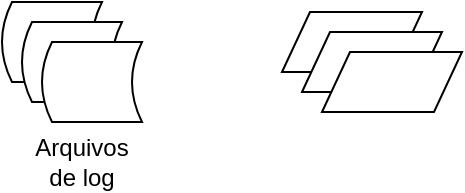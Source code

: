 <mxfile version="13.4.0" type="google"><diagram id="6-yotWqbqyUTRaLPRLRg" name="Page-1"><mxGraphModel dx="1182" dy="732" grid="1" gridSize="10" guides="1" tooltips="1" connect="1" arrows="1" fold="1" page="1" pageScale="1" pageWidth="827" pageHeight="1169" math="0" shadow="0"><root><mxCell id="0"/><mxCell id="1" parent="0"/><mxCell id="DcoXFLfIKdORfDoD0xT6-6" value="" style="shape=dataStorage;whiteSpace=wrap;html=1;" vertex="1" parent="1"><mxGeometry x="70" y="180" width="50" height="40" as="geometry"/></mxCell><mxCell id="DcoXFLfIKdORfDoD0xT6-7" value="" style="shape=dataStorage;whiteSpace=wrap;html=1;" vertex="1" parent="1"><mxGeometry x="80" y="190" width="50" height="40" as="geometry"/></mxCell><mxCell id="DcoXFLfIKdORfDoD0xT6-8" value="" style="shape=dataStorage;whiteSpace=wrap;html=1;" vertex="1" parent="1"><mxGeometry x="90" y="200" width="50" height="40" as="geometry"/></mxCell><mxCell id="DcoXFLfIKdORfDoD0xT6-9" value="Arquivos de log" style="text;html=1;strokeColor=none;fillColor=none;align=center;verticalAlign=middle;whiteSpace=wrap;rounded=0;" vertex="1" parent="1"><mxGeometry x="90" y="250" width="40" height="20" as="geometry"/></mxCell><mxCell id="DcoXFLfIKdORfDoD0xT6-10" value="" style="shape=parallelogram;perimeter=parallelogramPerimeter;whiteSpace=wrap;html=1;" vertex="1" parent="1"><mxGeometry x="210" y="185" width="70" height="30" as="geometry"/></mxCell><mxCell id="DcoXFLfIKdORfDoD0xT6-11" value="" style="shape=parallelogram;perimeter=parallelogramPerimeter;whiteSpace=wrap;html=1;" vertex="1" parent="1"><mxGeometry x="220" y="195" width="70" height="30" as="geometry"/></mxCell><mxCell id="DcoXFLfIKdORfDoD0xT6-12" value="" style="shape=parallelogram;perimeter=parallelogramPerimeter;whiteSpace=wrap;html=1;" vertex="1" parent="1"><mxGeometry x="230" y="205" width="70" height="30" as="geometry"/></mxCell></root></mxGraphModel></diagram></mxfile>
